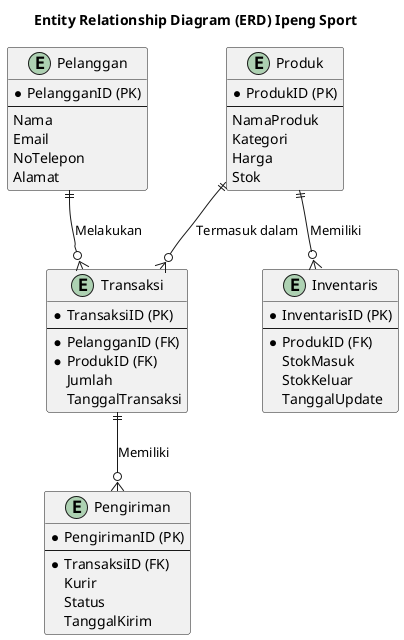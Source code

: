 @startuml

' === ERD ===
title Entity Relationship Diagram (ERD) Ipeng Sport

entity Pelanggan {
  *PelangganID (PK)
  --
  Nama
  Email
  NoTelepon
  Alamat
}

entity Produk {
  *ProdukID (PK)
  --
  NamaProduk
  Kategori
  Harga
  Stok
}

entity Transaksi {
  *TransaksiID (PK)
  --
  *PelangganID (FK)
  *ProdukID (FK)
  Jumlah
  TanggalTransaksi
}

entity Inventaris {
  *InventarisID (PK)
  --
  *ProdukID (FK)
  StokMasuk
  StokKeluar
  TanggalUpdate
}

entity Pengiriman {
  *PengirimanID (PK)
  --
  *TransaksiID (FK)
  Kurir
  Status
  TanggalKirim
}

Pelanggan ||--o{ Transaksi : "Melakukan"
Produk ||--o{ Transaksi : "Termasuk dalam"
Produk ||--o{ Inventaris : "Memiliki"
Transaksi ||--o{ Pengiriman : "Memiliki"

@enduml